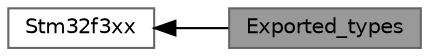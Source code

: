 digraph "Exported_types"
{
 // LATEX_PDF_SIZE
  bgcolor="transparent";
  edge [fontname=Helvetica,fontsize=10,labelfontname=Helvetica,labelfontsize=10];
  node [fontname=Helvetica,fontsize=10,shape=box,height=0.2,width=0.4];
  rankdir=LR;
  Node1 [id="Node000001",label="Exported_types",height=0.2,width=0.4,color="gray40", fillcolor="grey60", style="filled", fontcolor="black",tooltip=" "];
  Node2 [id="Node000002",label="Stm32f3xx",height=0.2,width=0.4,color="grey40", fillcolor="white", style="filled",URL="$group__stm32f3xx.html",tooltip=" "];
  Node2->Node1 [shape=plaintext, dir="back", style="solid"];
}
